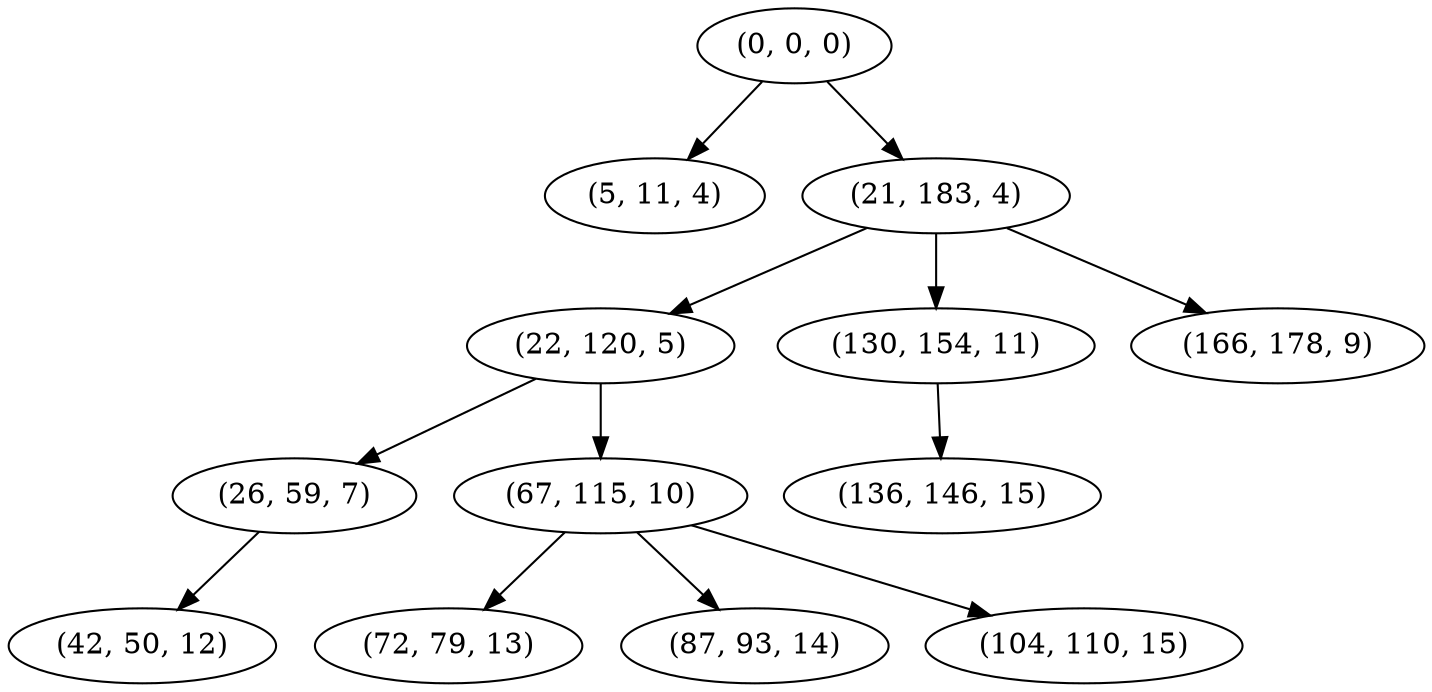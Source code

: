 digraph tree {
    "(0, 0, 0)";
    "(5, 11, 4)";
    "(21, 183, 4)";
    "(22, 120, 5)";
    "(26, 59, 7)";
    "(42, 50, 12)";
    "(67, 115, 10)";
    "(72, 79, 13)";
    "(87, 93, 14)";
    "(104, 110, 15)";
    "(130, 154, 11)";
    "(136, 146, 15)";
    "(166, 178, 9)";
    "(0, 0, 0)" -> "(5, 11, 4)";
    "(0, 0, 0)" -> "(21, 183, 4)";
    "(21, 183, 4)" -> "(22, 120, 5)";
    "(21, 183, 4)" -> "(130, 154, 11)";
    "(21, 183, 4)" -> "(166, 178, 9)";
    "(22, 120, 5)" -> "(26, 59, 7)";
    "(22, 120, 5)" -> "(67, 115, 10)";
    "(26, 59, 7)" -> "(42, 50, 12)";
    "(67, 115, 10)" -> "(72, 79, 13)";
    "(67, 115, 10)" -> "(87, 93, 14)";
    "(67, 115, 10)" -> "(104, 110, 15)";
    "(130, 154, 11)" -> "(136, 146, 15)";
}
